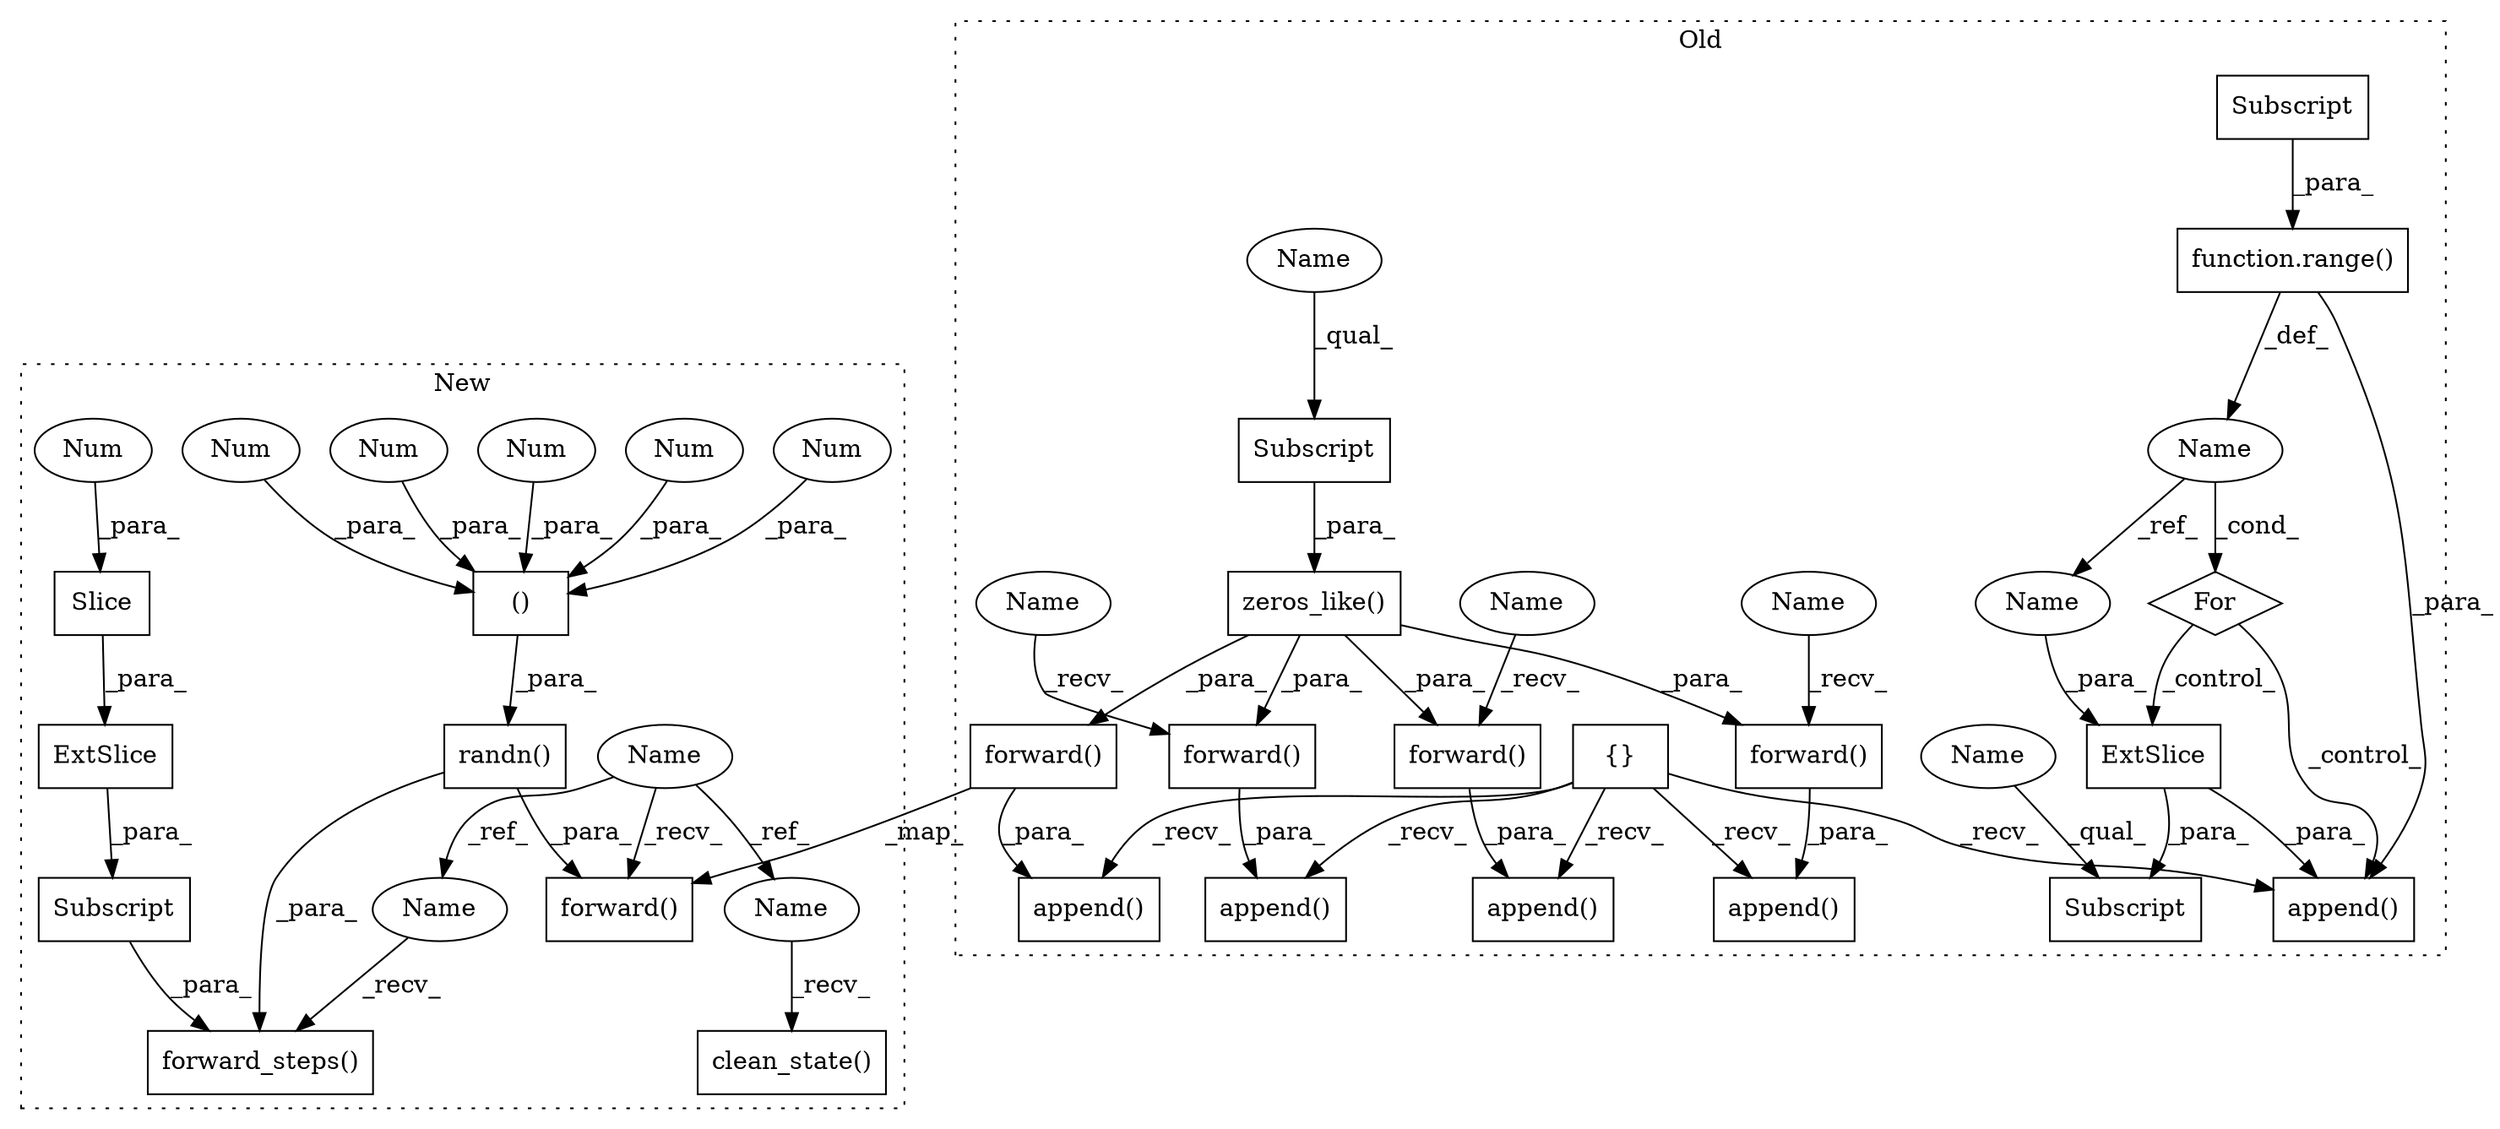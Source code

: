 digraph G {
subgraph cluster0 {
1 [label="zeros_like()" a="75" s="17020,17058" l="17,1" shape="box"];
6 [label="Subscript" a="63" s="17037,0" l="21,0" shape="box"];
15 [label="Subscript" a="63" s="17185,0" l="21,0" shape="box"];
16 [label="function.range()" a="75" s="17116,17143" l="6,1" shape="box"];
17 [label="Subscript" a="63" s="17122,0" l="21,0" shape="box"];
18 [label="For" a="107" s="17107,17144" l="4,10" shape="diamond"];
19 [label="Name" a="87" s="17111" l="1" shape="ellipse"];
20 [label="ExtSlice" a="85" s="17185" l="12" shape="box"];
21 [label="append()" a="75" s="17154,17207" l="15,1" shape="box"];
22 [label="{}" a="59" s="16946,16946" l="2,1" shape="box"];
23 [label="append()" a="75" s="17213,17250" l="15,1" shape="box"];
24 [label="forward()" a="75" s="17271,17292" l="16,1" shape="box"];
27 [label="forward()" a="75" s="17079,17100" l="16,1" shape="box"];
28 [label="append()" a="75" s="17256,17293" l="15,1" shape="box"];
29 [label="forward()" a="75" s="17228,17249" l="16,1" shape="box"];
30 [label="append()" a="75" s="17064,17101" l="15,1" shape="box"];
32 [label="forward()" a="75" s="17314,17335" l="16,1" shape="box"];
33 [label="append()" a="75" s="17299,17336" l="15,1" shape="box"];
36 [label="Name" a="87" s="17079" l="7" shape="ellipse"];
37 [label="Name" a="87" s="17228" l="7" shape="ellipse"];
38 [label="Name" a="87" s="17271" l="7" shape="ellipse"];
39 [label="Name" a="87" s="17037" l="12" shape="ellipse"];
40 [label="Name" a="87" s="17185" l="12" shape="ellipse"];
41 [label="Name" a="87" s="17204" l="1" shape="ellipse"];
label = "Old";
style="dotted";
}
subgraph cluster1 {
2 [label="Slice" a="80" s="8721" l="2" shape="box"];
3 [label="Num" a="76" s="8721" l="2" shape="ellipse"];
4 [label="ExtSlice" a="85" s="8708" l="6" shape="box"];
5 [label="Subscript" a="63" s="8708,0" l="17,0" shape="box"];
7 [label="forward_steps()" a="75" s="8686,8725" l="22,15" shape="box"];
8 [label="()" a="54" s="7209" l="12" shape="box"];
9 [label="randn()" a="75" s="7195,7222" l="12,1" shape="box"];
10 [label="Num" a="76" s="7217" l="1" shape="ellipse"];
11 [label="Num" a="76" s="7220" l="1" shape="ellipse"];
12 [label="Num" a="76" s="7211" l="1" shape="ellipse"];
13 [label="Num" a="76" s="7208" l="1" shape="ellipse"];
14 [label="Num" a="76" s="7214" l="1" shape="ellipse"];
25 [label="Name" a="87" s="7664" l="7" shape="ellipse"];
26 [label="clean_state()" a="75" s="8523" l="21" shape="box"];
31 [label="forward()" a="75" s="8436,8458" l="16,1" shape="box"];
34 [label="Name" a="87" s="8686" l="7" shape="ellipse"];
35 [label="Name" a="87" s="8523" l="7" shape="ellipse"];
label = "New";
style="dotted";
}
1 -> 29 [label="_para_"];
1 -> 32 [label="_para_"];
1 -> 24 [label="_para_"];
1 -> 27 [label="_para_"];
2 -> 4 [label="_para_"];
3 -> 2 [label="_para_"];
4 -> 5 [label="_para_"];
5 -> 7 [label="_para_"];
6 -> 1 [label="_para_"];
8 -> 9 [label="_para_"];
9 -> 7 [label="_para_"];
9 -> 31 [label="_para_"];
10 -> 8 [label="_para_"];
11 -> 8 [label="_para_"];
12 -> 8 [label="_para_"];
13 -> 8 [label="_para_"];
14 -> 8 [label="_para_"];
16 -> 21 [label="_para_"];
16 -> 19 [label="_def_"];
17 -> 16 [label="_para_"];
18 -> 21 [label="_control_"];
18 -> 20 [label="_control_"];
19 -> 41 [label="_ref_"];
19 -> 18 [label="_cond_"];
20 -> 15 [label="_para_"];
20 -> 21 [label="_para_"];
22 -> 28 [label="_recv_"];
22 -> 33 [label="_recv_"];
22 -> 21 [label="_recv_"];
22 -> 30 [label="_recv_"];
22 -> 23 [label="_recv_"];
24 -> 28 [label="_para_"];
25 -> 34 [label="_ref_"];
25 -> 31 [label="_recv_"];
25 -> 35 [label="_ref_"];
27 -> 30 [label="_para_"];
29 -> 23 [label="_para_"];
32 -> 31 [label="_map_"];
32 -> 33 [label="_para_"];
34 -> 7 [label="_recv_"];
35 -> 26 [label="_recv_"];
36 -> 27 [label="_recv_"];
37 -> 29 [label="_recv_"];
38 -> 24 [label="_recv_"];
39 -> 6 [label="_qual_"];
40 -> 15 [label="_qual_"];
41 -> 20 [label="_para_"];
}